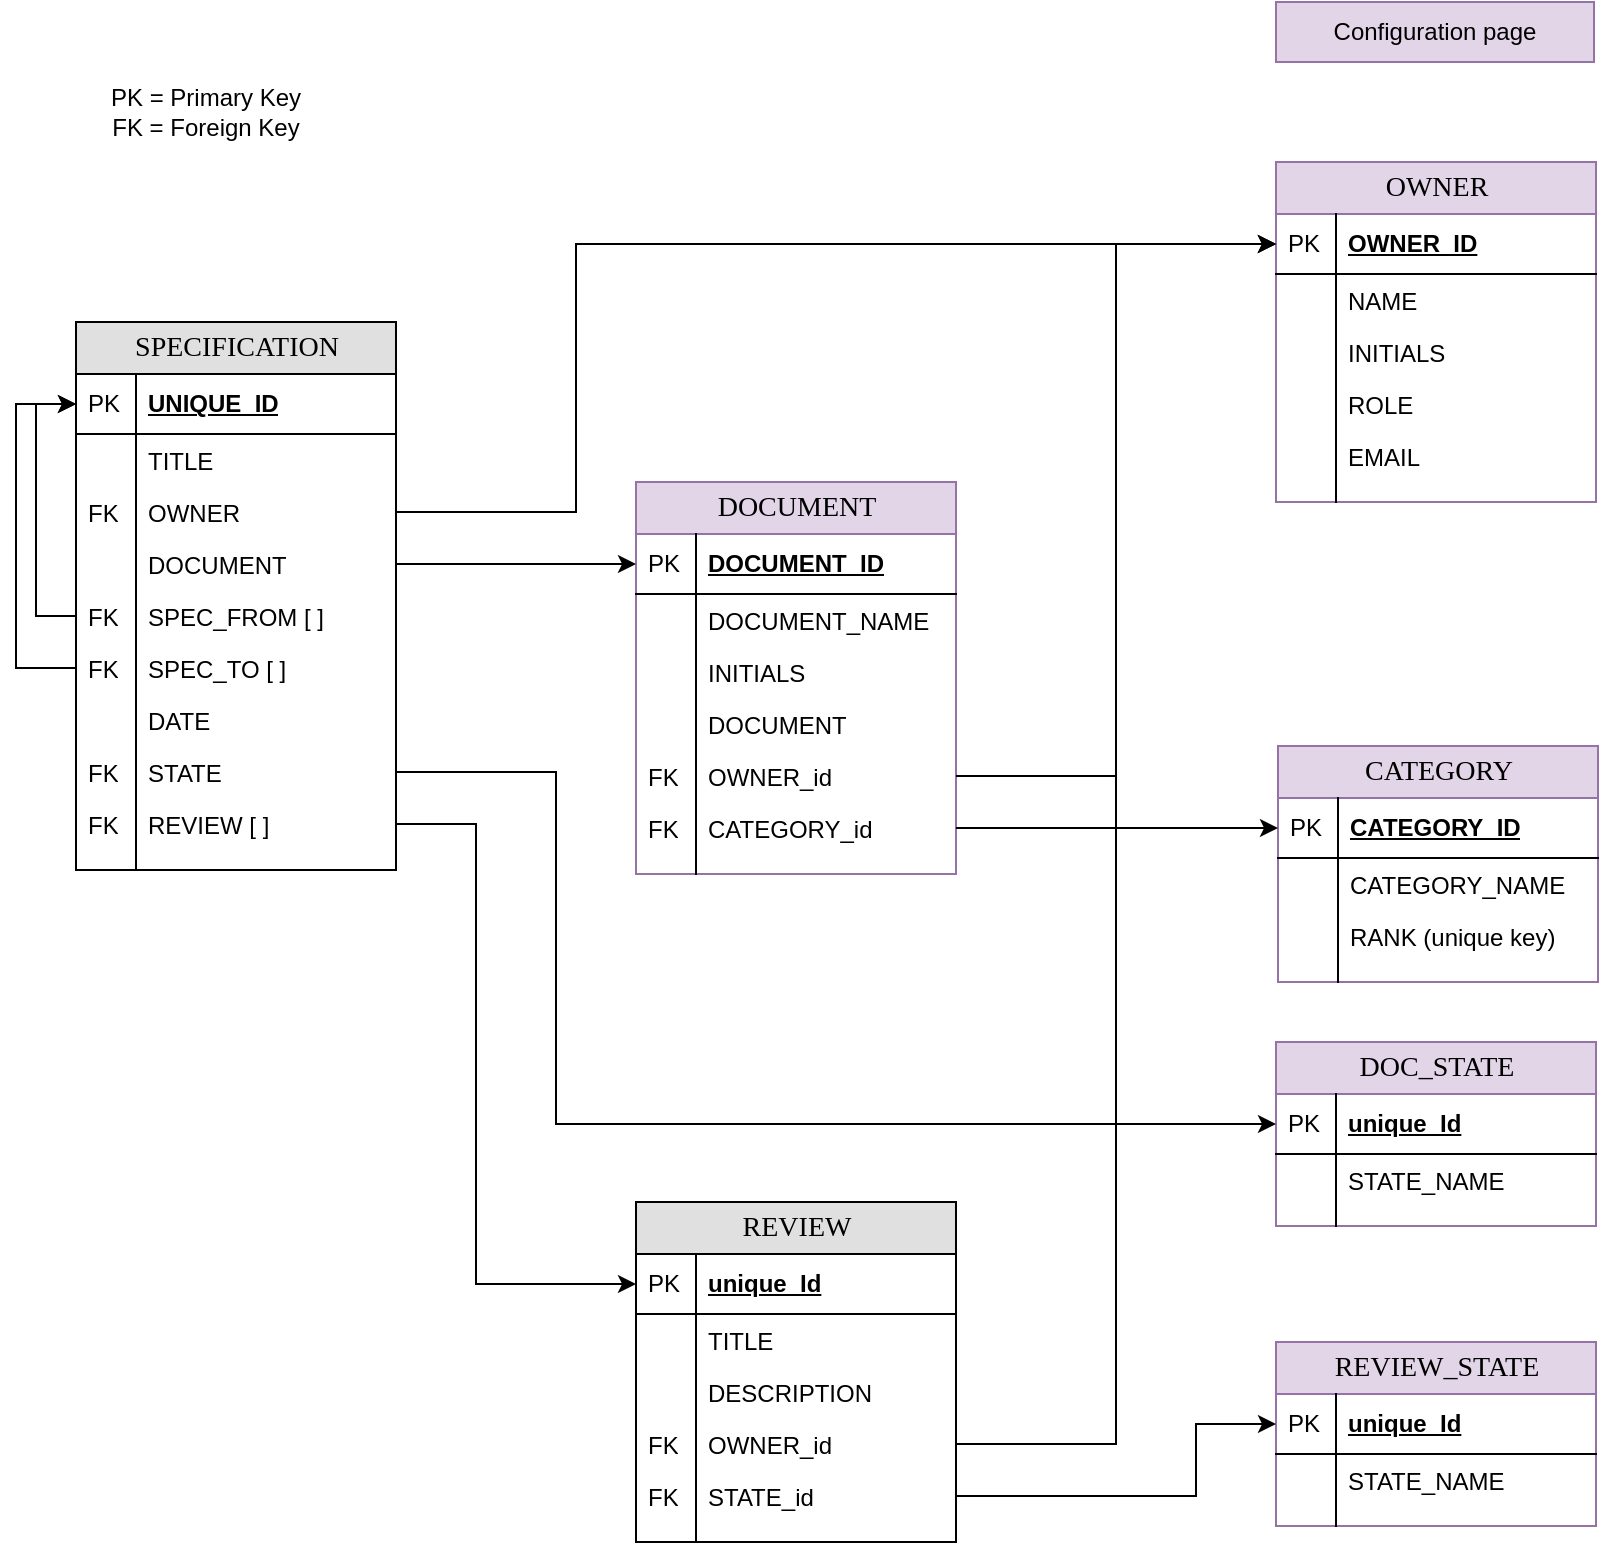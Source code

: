 <mxfile version="24.7.7">
  <diagram name="Page-1" id="e56a1550-8fbb-45ad-956c-1786394a9013">
    <mxGraphModel grid="1" page="1" gridSize="10" guides="1" tooltips="1" connect="1" arrows="1" fold="1" pageScale="1" pageWidth="1100" pageHeight="850" background="none" math="0" shadow="0">
      <root>
        <mxCell id="0" />
        <mxCell id="1" parent="0" />
        <mxCell id="2e49270ec7c68f3f-19" value="DOCUMENT" style="swimlane;html=1;fontStyle=0;childLayout=stackLayout;horizontal=1;startSize=26;fillColor=#e1d5e7;horizontalStack=0;resizeParent=1;resizeLast=0;collapsible=1;marginBottom=0;swimlaneFillColor=#ffffff;align=center;rounded=0;shadow=0;comic=0;labelBackgroundColor=none;strokeWidth=1;fontFamily=Verdana;fontSize=14;strokeColor=#9673a6;" vertex="1" parent="1">
          <mxGeometry x="520" y="320" width="160" height="196" as="geometry" />
        </mxCell>
        <mxCell id="2e49270ec7c68f3f-20" value="DOCUMENT_ID" style="shape=partialRectangle;top=0;left=0;right=0;bottom=1;html=1;align=left;verticalAlign=middle;fillColor=none;spacingLeft=34;spacingRight=4;whiteSpace=wrap;overflow=hidden;rotatable=0;points=[[0,0.5],[1,0.5]];portConstraint=eastwest;dropTarget=0;fontStyle=5;" vertex="1" parent="2e49270ec7c68f3f-19">
          <mxGeometry y="26" width="160" height="30" as="geometry" />
        </mxCell>
        <mxCell id="2e49270ec7c68f3f-21" value="PK" style="shape=partialRectangle;top=0;left=0;bottom=0;html=1;fillColor=none;align=left;verticalAlign=middle;spacingLeft=4;spacingRight=4;whiteSpace=wrap;overflow=hidden;rotatable=0;points=[];portConstraint=eastwest;part=1;" vertex="1" connectable="0" parent="2e49270ec7c68f3f-20">
          <mxGeometry width="30" height="30" as="geometry" />
        </mxCell>
        <mxCell id="2e49270ec7c68f3f-22" value="DOCUMENT_NAME" style="shape=partialRectangle;top=0;left=0;right=0;bottom=0;html=1;align=left;verticalAlign=top;fillColor=none;spacingLeft=34;spacingRight=4;whiteSpace=wrap;overflow=hidden;rotatable=0;points=[[0,0.5],[1,0.5]];portConstraint=eastwest;dropTarget=0;" vertex="1" parent="2e49270ec7c68f3f-19">
          <mxGeometry y="56" width="160" height="26" as="geometry" />
        </mxCell>
        <mxCell id="2e49270ec7c68f3f-23" value="" style="shape=partialRectangle;top=0;left=0;bottom=0;html=1;fillColor=none;align=left;verticalAlign=top;spacingLeft=4;spacingRight=4;whiteSpace=wrap;overflow=hidden;rotatable=0;points=[];portConstraint=eastwest;part=1;" vertex="1" connectable="0" parent="2e49270ec7c68f3f-22">
          <mxGeometry width="30" height="26" as="geometry" />
        </mxCell>
        <mxCell id="2e49270ec7c68f3f-24" value="INITIALS" style="shape=partialRectangle;top=0;left=0;right=0;bottom=0;html=1;align=left;verticalAlign=top;fillColor=none;spacingLeft=34;spacingRight=4;whiteSpace=wrap;overflow=hidden;rotatable=0;points=[[0,0.5],[1,0.5]];portConstraint=eastwest;dropTarget=0;" vertex="1" parent="2e49270ec7c68f3f-19">
          <mxGeometry y="82" width="160" height="26" as="geometry" />
        </mxCell>
        <mxCell id="2e49270ec7c68f3f-25" value="" style="shape=partialRectangle;top=0;left=0;bottom=0;html=1;fillColor=none;align=left;verticalAlign=top;spacingLeft=4;spacingRight=4;whiteSpace=wrap;overflow=hidden;rotatable=0;points=[];portConstraint=eastwest;part=1;" vertex="1" connectable="0" parent="2e49270ec7c68f3f-24">
          <mxGeometry width="30" height="26" as="geometry" />
        </mxCell>
        <mxCell id="x7YHfJv-E7ADyTsZiI1i-66" value="DOCUMENT" style="shape=partialRectangle;top=0;left=0;right=0;bottom=0;html=1;align=left;verticalAlign=top;fillColor=none;spacingLeft=34;spacingRight=4;whiteSpace=wrap;overflow=hidden;rotatable=0;points=[[0,0.5],[1,0.5]];portConstraint=eastwest;dropTarget=0;" vertex="1" parent="2e49270ec7c68f3f-19">
          <mxGeometry y="108" width="160" height="26" as="geometry" />
        </mxCell>
        <mxCell id="x7YHfJv-E7ADyTsZiI1i-67" value="" style="shape=partialRectangle;top=0;left=0;bottom=0;html=1;fillColor=none;align=left;verticalAlign=top;spacingLeft=4;spacingRight=4;whiteSpace=wrap;overflow=hidden;rotatable=0;points=[];portConstraint=eastwest;part=1;" connectable="0" vertex="1" parent="x7YHfJv-E7ADyTsZiI1i-66">
          <mxGeometry width="30" height="26" as="geometry" />
        </mxCell>
        <mxCell id="x7YHfJv-E7ADyTsZiI1i-61" value="OWNER_id" style="shape=partialRectangle;top=0;left=0;right=0;bottom=0;html=1;align=left;verticalAlign=top;fillColor=none;spacingLeft=34;spacingRight=4;whiteSpace=wrap;overflow=hidden;rotatable=0;points=[[0,0.5],[1,0.5]];portConstraint=eastwest;dropTarget=0;" vertex="1" parent="2e49270ec7c68f3f-19">
          <mxGeometry y="134" width="160" height="26" as="geometry" />
        </mxCell>
        <mxCell id="x7YHfJv-E7ADyTsZiI1i-62" value="FK" style="shape=partialRectangle;top=0;left=0;bottom=0;html=1;fillColor=none;align=left;verticalAlign=top;spacingLeft=4;spacingRight=4;whiteSpace=wrap;overflow=hidden;rotatable=0;points=[];portConstraint=eastwest;part=1;" connectable="0" vertex="1" parent="x7YHfJv-E7ADyTsZiI1i-61">
          <mxGeometry width="30" height="26" as="geometry" />
        </mxCell>
        <mxCell id="2e49270ec7c68f3f-26" value="CATEGORY_id" style="shape=partialRectangle;top=0;left=0;right=0;bottom=0;html=1;align=left;verticalAlign=top;fillColor=none;spacingLeft=34;spacingRight=4;whiteSpace=wrap;overflow=hidden;rotatable=0;points=[[0,0.5],[1,0.5]];portConstraint=eastwest;dropTarget=0;" vertex="1" parent="2e49270ec7c68f3f-19">
          <mxGeometry y="160" width="160" height="26" as="geometry" />
        </mxCell>
        <mxCell id="2e49270ec7c68f3f-27" value="FK" style="shape=partialRectangle;top=0;left=0;bottom=0;html=1;fillColor=none;align=left;verticalAlign=top;spacingLeft=4;spacingRight=4;whiteSpace=wrap;overflow=hidden;rotatable=0;points=[];portConstraint=eastwest;part=1;" vertex="1" connectable="0" parent="2e49270ec7c68f3f-26">
          <mxGeometry width="30" height="26" as="geometry" />
        </mxCell>
        <mxCell id="2e49270ec7c68f3f-28" value="" style="shape=partialRectangle;top=0;left=0;right=0;bottom=0;html=1;align=left;verticalAlign=top;fillColor=none;spacingLeft=34;spacingRight=4;whiteSpace=wrap;overflow=hidden;rotatable=0;points=[[0,0.5],[1,0.5]];portConstraint=eastwest;dropTarget=0;" vertex="1" parent="2e49270ec7c68f3f-19">
          <mxGeometry y="186" width="160" height="10" as="geometry" />
        </mxCell>
        <mxCell id="2e49270ec7c68f3f-29" value="" style="shape=partialRectangle;top=0;left=0;bottom=0;html=1;fillColor=none;align=left;verticalAlign=top;spacingLeft=4;spacingRight=4;whiteSpace=wrap;overflow=hidden;rotatable=0;points=[];portConstraint=eastwest;part=1;" vertex="1" connectable="0" parent="2e49270ec7c68f3f-28">
          <mxGeometry width="30" height="10" as="geometry" />
        </mxCell>
        <mxCell id="x7YHfJv-E7ADyTsZiI1i-12" value="DOC_STATE" style="swimlane;html=1;fontStyle=0;childLayout=stackLayout;horizontal=1;startSize=26;fillColor=#e1d5e7;horizontalStack=0;resizeParent=1;resizeLast=0;collapsible=1;marginBottom=0;swimlaneFillColor=#ffffff;align=center;rounded=0;shadow=0;comic=0;labelBackgroundColor=none;strokeWidth=1;fontFamily=Verdana;fontSize=14;strokeColor=#9673a6;" vertex="1" parent="1">
          <mxGeometry x="840" y="600" width="160" height="92" as="geometry" />
        </mxCell>
        <mxCell id="x7YHfJv-E7ADyTsZiI1i-13" value="unique_Id" style="shape=partialRectangle;top=0;left=0;right=0;bottom=1;html=1;align=left;verticalAlign=middle;fillColor=none;spacingLeft=34;spacingRight=4;whiteSpace=wrap;overflow=hidden;rotatable=0;points=[[0,0.5],[1,0.5]];portConstraint=eastwest;dropTarget=0;fontStyle=5;" vertex="1" parent="x7YHfJv-E7ADyTsZiI1i-12">
          <mxGeometry y="26" width="160" height="30" as="geometry" />
        </mxCell>
        <mxCell id="x7YHfJv-E7ADyTsZiI1i-14" value="PK" style="shape=partialRectangle;top=0;left=0;bottom=0;html=1;fillColor=none;align=left;verticalAlign=middle;spacingLeft=4;spacingRight=4;whiteSpace=wrap;overflow=hidden;rotatable=0;points=[];portConstraint=eastwest;part=1;" connectable="0" vertex="1" parent="x7YHfJv-E7ADyTsZiI1i-13">
          <mxGeometry width="30" height="30" as="geometry" />
        </mxCell>
        <mxCell id="x7YHfJv-E7ADyTsZiI1i-15" value="STATE_NAME" style="shape=partialRectangle;top=0;left=0;right=0;bottom=0;html=1;align=left;verticalAlign=top;fillColor=none;spacingLeft=34;spacingRight=4;whiteSpace=wrap;overflow=hidden;rotatable=0;points=[[0,0.5],[1,0.5]];portConstraint=eastwest;dropTarget=0;" vertex="1" parent="x7YHfJv-E7ADyTsZiI1i-12">
          <mxGeometry y="56" width="160" height="26" as="geometry" />
        </mxCell>
        <mxCell id="x7YHfJv-E7ADyTsZiI1i-16" value="" style="shape=partialRectangle;top=0;left=0;bottom=0;html=1;fillColor=none;align=left;verticalAlign=top;spacingLeft=4;spacingRight=4;whiteSpace=wrap;overflow=hidden;rotatable=0;points=[];portConstraint=eastwest;part=1;" connectable="0" vertex="1" parent="x7YHfJv-E7ADyTsZiI1i-15">
          <mxGeometry width="30" height="26" as="geometry" />
        </mxCell>
        <mxCell id="x7YHfJv-E7ADyTsZiI1i-21" value="" style="shape=partialRectangle;top=0;left=0;right=0;bottom=0;html=1;align=left;verticalAlign=top;fillColor=none;spacingLeft=34;spacingRight=4;whiteSpace=wrap;overflow=hidden;rotatable=0;points=[[0,0.5],[1,0.5]];portConstraint=eastwest;dropTarget=0;" vertex="1" parent="x7YHfJv-E7ADyTsZiI1i-12">
          <mxGeometry y="82" width="160" height="10" as="geometry" />
        </mxCell>
        <mxCell id="x7YHfJv-E7ADyTsZiI1i-22" value="" style="shape=partialRectangle;top=0;left=0;bottom=0;html=1;fillColor=none;align=left;verticalAlign=top;spacingLeft=4;spacingRight=4;whiteSpace=wrap;overflow=hidden;rotatable=0;points=[];portConstraint=eastwest;part=1;" connectable="0" vertex="1" parent="x7YHfJv-E7ADyTsZiI1i-21">
          <mxGeometry width="30" height="10" as="geometry" />
        </mxCell>
        <mxCell id="x7YHfJv-E7ADyTsZiI1i-23" value="" style="edgeStyle=orthogonalEdgeStyle;rounded=0;orthogonalLoop=1;jettySize=auto;html=1;entryX=0;entryY=0.5;entryDx=0;entryDy=0;exitX=1;exitY=0.5;exitDx=0;exitDy=0;" edge="1" parent="1" source="x7YHfJv-E7ADyTsZiI1i-92" target="x7YHfJv-E7ADyTsZiI1i-13">
          <mxGeometry relative="1" as="geometry">
            <mxPoint x="430" y="475" as="sourcePoint" />
            <Array as="points">
              <mxPoint x="480" y="465" />
              <mxPoint x="480" y="641" />
            </Array>
          </mxGeometry>
        </mxCell>
        <mxCell id="x7YHfJv-E7ADyTsZiI1i-28" value="PK = Primary Key&lt;div&gt;FK = Foreign Key&lt;/div&gt;" style="text;strokeColor=none;align=center;fillColor=none;html=1;verticalAlign=middle;whiteSpace=wrap;rounded=0;" vertex="1" parent="1">
          <mxGeometry x="240" y="120" width="130" height="30" as="geometry" />
        </mxCell>
        <mxCell id="x7YHfJv-E7ADyTsZiI1i-36" value="" style="edgeStyle=orthogonalEdgeStyle;rounded=0;orthogonalLoop=1;jettySize=auto;html=1;entryX=0;entryY=0.5;entryDx=0;entryDy=0;exitX=1;exitY=0.5;exitDx=0;exitDy=0;" edge="1" parent="1" source="x7YHfJv-E7ADyTsZiI1i-84" target="2e49270ec7c68f3f-20">
          <mxGeometry relative="1" as="geometry">
            <mxPoint x="430" y="371" as="sourcePoint" />
          </mxGeometry>
        </mxCell>
        <mxCell id="x7YHfJv-E7ADyTsZiI1i-37" value="OWNER" style="swimlane;html=1;fontStyle=0;childLayout=stackLayout;horizontal=1;startSize=26;fillColor=#e1d5e7;horizontalStack=0;resizeParent=1;resizeLast=0;collapsible=1;marginBottom=0;swimlaneFillColor=#ffffff;align=center;rounded=0;shadow=0;comic=0;labelBackgroundColor=none;strokeWidth=1;fontFamily=Verdana;fontSize=14;strokeColor=#9673a6;" vertex="1" parent="1">
          <mxGeometry x="840" y="160" width="160" height="170" as="geometry" />
        </mxCell>
        <mxCell id="x7YHfJv-E7ADyTsZiI1i-38" value="OWNER_ID" style="shape=partialRectangle;top=0;left=0;right=0;bottom=1;html=1;align=left;verticalAlign=middle;fillColor=none;spacingLeft=34;spacingRight=4;whiteSpace=wrap;overflow=hidden;rotatable=0;points=[[0,0.5],[1,0.5]];portConstraint=eastwest;dropTarget=0;fontStyle=5;" vertex="1" parent="x7YHfJv-E7ADyTsZiI1i-37">
          <mxGeometry y="26" width="160" height="30" as="geometry" />
        </mxCell>
        <mxCell id="x7YHfJv-E7ADyTsZiI1i-39" value="PK" style="shape=partialRectangle;top=0;left=0;bottom=0;html=1;fillColor=none;align=left;verticalAlign=middle;spacingLeft=4;spacingRight=4;whiteSpace=wrap;overflow=hidden;rotatable=0;points=[];portConstraint=eastwest;part=1;" connectable="0" vertex="1" parent="x7YHfJv-E7ADyTsZiI1i-38">
          <mxGeometry width="30" height="30" as="geometry" />
        </mxCell>
        <mxCell id="x7YHfJv-E7ADyTsZiI1i-40" value="NAME" style="shape=partialRectangle;top=0;left=0;right=0;bottom=0;html=1;align=left;verticalAlign=top;fillColor=none;spacingLeft=34;spacingRight=4;whiteSpace=wrap;overflow=hidden;rotatable=0;points=[[0,0.5],[1,0.5]];portConstraint=eastwest;dropTarget=0;" vertex="1" parent="x7YHfJv-E7ADyTsZiI1i-37">
          <mxGeometry y="56" width="160" height="26" as="geometry" />
        </mxCell>
        <mxCell id="x7YHfJv-E7ADyTsZiI1i-41" value="" style="shape=partialRectangle;top=0;left=0;bottom=0;html=1;fillColor=none;align=left;verticalAlign=top;spacingLeft=4;spacingRight=4;whiteSpace=wrap;overflow=hidden;rotatable=0;points=[];portConstraint=eastwest;part=1;" connectable="0" vertex="1" parent="x7YHfJv-E7ADyTsZiI1i-40">
          <mxGeometry width="30" height="26" as="geometry" />
        </mxCell>
        <mxCell id="x7YHfJv-E7ADyTsZiI1i-42" value="INITIALS" style="shape=partialRectangle;top=0;left=0;right=0;bottom=0;html=1;align=left;verticalAlign=top;fillColor=none;spacingLeft=34;spacingRight=4;whiteSpace=wrap;overflow=hidden;rotatable=0;points=[[0,0.5],[1,0.5]];portConstraint=eastwest;dropTarget=0;" vertex="1" parent="x7YHfJv-E7ADyTsZiI1i-37">
          <mxGeometry y="82" width="160" height="26" as="geometry" />
        </mxCell>
        <mxCell id="x7YHfJv-E7ADyTsZiI1i-43" value="" style="shape=partialRectangle;top=0;left=0;bottom=0;html=1;fillColor=none;align=left;verticalAlign=top;spacingLeft=4;spacingRight=4;whiteSpace=wrap;overflow=hidden;rotatable=0;points=[];portConstraint=eastwest;part=1;" connectable="0" vertex="1" parent="x7YHfJv-E7ADyTsZiI1i-42">
          <mxGeometry width="30" height="26" as="geometry" />
        </mxCell>
        <mxCell id="x7YHfJv-E7ADyTsZiI1i-44" value="ROLE" style="shape=partialRectangle;top=0;left=0;right=0;bottom=0;html=1;align=left;verticalAlign=top;fillColor=none;spacingLeft=34;spacingRight=4;whiteSpace=wrap;overflow=hidden;rotatable=0;points=[[0,0.5],[1,0.5]];portConstraint=eastwest;dropTarget=0;" vertex="1" parent="x7YHfJv-E7ADyTsZiI1i-37">
          <mxGeometry y="108" width="160" height="26" as="geometry" />
        </mxCell>
        <mxCell id="x7YHfJv-E7ADyTsZiI1i-45" value="" style="shape=partialRectangle;top=0;left=0;bottom=0;html=1;fillColor=none;align=left;verticalAlign=top;spacingLeft=4;spacingRight=4;whiteSpace=wrap;overflow=hidden;rotatable=0;points=[];portConstraint=eastwest;part=1;" connectable="0" vertex="1" parent="x7YHfJv-E7ADyTsZiI1i-44">
          <mxGeometry width="30" height="26" as="geometry" />
        </mxCell>
        <mxCell id="x7YHfJv-E7ADyTsZiI1i-123" value="EMAIL" style="shape=partialRectangle;top=0;left=0;right=0;bottom=0;html=1;align=left;verticalAlign=top;fillColor=none;spacingLeft=34;spacingRight=4;whiteSpace=wrap;overflow=hidden;rotatable=0;points=[[0,0.5],[1,0.5]];portConstraint=eastwest;dropTarget=0;" vertex="1" parent="x7YHfJv-E7ADyTsZiI1i-37">
          <mxGeometry y="134" width="160" height="26" as="geometry" />
        </mxCell>
        <mxCell id="x7YHfJv-E7ADyTsZiI1i-124" value="" style="shape=partialRectangle;top=0;left=0;bottom=0;html=1;fillColor=none;align=left;verticalAlign=top;spacingLeft=4;spacingRight=4;whiteSpace=wrap;overflow=hidden;rotatable=0;points=[];portConstraint=eastwest;part=1;" connectable="0" vertex="1" parent="x7YHfJv-E7ADyTsZiI1i-123">
          <mxGeometry width="30" height="26" as="geometry" />
        </mxCell>
        <mxCell id="x7YHfJv-E7ADyTsZiI1i-46" value="" style="shape=partialRectangle;top=0;left=0;right=0;bottom=0;html=1;align=left;verticalAlign=top;fillColor=none;spacingLeft=34;spacingRight=4;whiteSpace=wrap;overflow=hidden;rotatable=0;points=[[0,0.5],[1,0.5]];portConstraint=eastwest;dropTarget=0;" vertex="1" parent="x7YHfJv-E7ADyTsZiI1i-37">
          <mxGeometry y="160" width="160" height="10" as="geometry" />
        </mxCell>
        <mxCell id="x7YHfJv-E7ADyTsZiI1i-47" value="" style="shape=partialRectangle;top=0;left=0;bottom=0;html=1;fillColor=none;align=left;verticalAlign=top;spacingLeft=4;spacingRight=4;whiteSpace=wrap;overflow=hidden;rotatable=0;points=[];portConstraint=eastwest;part=1;" connectable="0" vertex="1" parent="x7YHfJv-E7ADyTsZiI1i-46">
          <mxGeometry width="30" height="10" as="geometry" />
        </mxCell>
        <mxCell id="x7YHfJv-E7ADyTsZiI1i-48" value="" style="edgeStyle=orthogonalEdgeStyle;rounded=0;orthogonalLoop=1;jettySize=auto;html=1;entryX=0;entryY=0.5;entryDx=0;entryDy=0;exitX=1;exitY=0.5;exitDx=0;exitDy=0;" edge="1" parent="1" source="x7YHfJv-E7ADyTsZiI1i-82" target="x7YHfJv-E7ADyTsZiI1i-38">
          <mxGeometry relative="1" as="geometry">
            <mxPoint x="430" y="345" as="sourcePoint" />
            <Array as="points">
              <mxPoint x="490" y="335" />
              <mxPoint x="490" y="201" />
            </Array>
          </mxGeometry>
        </mxCell>
        <mxCell id="x7YHfJv-E7ADyTsZiI1i-49" value="CATEGORY" style="swimlane;html=1;fontStyle=0;childLayout=stackLayout;horizontal=1;startSize=26;fillColor=#e1d5e7;horizontalStack=0;resizeParent=1;resizeLast=0;collapsible=1;marginBottom=0;swimlaneFillColor=#ffffff;align=center;rounded=0;shadow=0;comic=0;labelBackgroundColor=none;strokeWidth=1;fontFamily=Verdana;fontSize=14;strokeColor=#9673a6;" vertex="1" parent="1">
          <mxGeometry x="841" y="452" width="160" height="118" as="geometry" />
        </mxCell>
        <mxCell id="x7YHfJv-E7ADyTsZiI1i-50" value="&lt;div style=&quot;text-align: center;&quot;&gt;&lt;span style=&quot;background-color: initial;&quot;&gt;CATEGORY_ID&lt;/span&gt;&lt;/div&gt;" style="shape=partialRectangle;top=0;left=0;right=0;bottom=1;html=1;align=left;verticalAlign=middle;fillColor=none;spacingLeft=34;spacingRight=4;whiteSpace=wrap;overflow=hidden;rotatable=0;points=[[0,0.5],[1,0.5]];portConstraint=eastwest;dropTarget=0;fontStyle=5;" vertex="1" parent="x7YHfJv-E7ADyTsZiI1i-49">
          <mxGeometry y="26" width="160" height="30" as="geometry" />
        </mxCell>
        <mxCell id="x7YHfJv-E7ADyTsZiI1i-51" value="PK" style="shape=partialRectangle;top=0;left=0;bottom=0;html=1;fillColor=none;align=left;verticalAlign=middle;spacingLeft=4;spacingRight=4;whiteSpace=wrap;overflow=hidden;rotatable=0;points=[];portConstraint=eastwest;part=1;" connectable="0" vertex="1" parent="x7YHfJv-E7ADyTsZiI1i-50">
          <mxGeometry width="30" height="30" as="geometry" />
        </mxCell>
        <mxCell id="x7YHfJv-E7ADyTsZiI1i-52" value="CATEGORY_NAME" style="shape=partialRectangle;top=0;left=0;right=0;bottom=0;html=1;align=left;verticalAlign=top;fillColor=none;spacingLeft=34;spacingRight=4;whiteSpace=wrap;overflow=hidden;rotatable=0;points=[[0,0.5],[1,0.5]];portConstraint=eastwest;dropTarget=0;" vertex="1" parent="x7YHfJv-E7ADyTsZiI1i-49">
          <mxGeometry y="56" width="160" height="26" as="geometry" />
        </mxCell>
        <mxCell id="x7YHfJv-E7ADyTsZiI1i-53" value="" style="shape=partialRectangle;top=0;left=0;bottom=0;html=1;fillColor=none;align=left;verticalAlign=top;spacingLeft=4;spacingRight=4;whiteSpace=wrap;overflow=hidden;rotatable=0;points=[];portConstraint=eastwest;part=1;" connectable="0" vertex="1" parent="x7YHfJv-E7ADyTsZiI1i-52">
          <mxGeometry width="30" height="26" as="geometry" />
        </mxCell>
        <mxCell id="x7YHfJv-E7ADyTsZiI1i-54" value="RANK (unique key)" style="shape=partialRectangle;top=0;left=0;right=0;bottom=0;html=1;align=left;verticalAlign=top;fillColor=none;spacingLeft=34;spacingRight=4;whiteSpace=wrap;overflow=hidden;rotatable=0;points=[[0,0.5],[1,0.5]];portConstraint=eastwest;dropTarget=0;" vertex="1" parent="x7YHfJv-E7ADyTsZiI1i-49">
          <mxGeometry y="82" width="160" height="26" as="geometry" />
        </mxCell>
        <mxCell id="x7YHfJv-E7ADyTsZiI1i-55" value="" style="shape=partialRectangle;top=0;left=0;bottom=0;html=1;fillColor=none;align=left;verticalAlign=top;spacingLeft=4;spacingRight=4;whiteSpace=wrap;overflow=hidden;rotatable=0;points=[];portConstraint=eastwest;part=1;" connectable="0" vertex="1" parent="x7YHfJv-E7ADyTsZiI1i-54">
          <mxGeometry width="30" height="26" as="geometry" />
        </mxCell>
        <mxCell id="x7YHfJv-E7ADyTsZiI1i-58" value="" style="shape=partialRectangle;top=0;left=0;right=0;bottom=0;html=1;align=left;verticalAlign=top;fillColor=none;spacingLeft=34;spacingRight=4;whiteSpace=wrap;overflow=hidden;rotatable=0;points=[[0,0.5],[1,0.5]];portConstraint=eastwest;dropTarget=0;" vertex="1" parent="x7YHfJv-E7ADyTsZiI1i-49">
          <mxGeometry y="108" width="160" height="10" as="geometry" />
        </mxCell>
        <mxCell id="x7YHfJv-E7ADyTsZiI1i-59" value="" style="shape=partialRectangle;top=0;left=0;bottom=0;html=1;fillColor=none;align=left;verticalAlign=top;spacingLeft=4;spacingRight=4;whiteSpace=wrap;overflow=hidden;rotatable=0;points=[];portConstraint=eastwest;part=1;" connectable="0" vertex="1" parent="x7YHfJv-E7ADyTsZiI1i-58">
          <mxGeometry width="30" height="10" as="geometry" />
        </mxCell>
        <mxCell id="x7YHfJv-E7ADyTsZiI1i-65" style="edgeStyle=orthogonalEdgeStyle;rounded=0;orthogonalLoop=1;jettySize=auto;html=1;exitX=1;exitY=0.5;exitDx=0;exitDy=0;entryX=0;entryY=0.5;entryDx=0;entryDy=0;" edge="1" parent="1" source="x7YHfJv-E7ADyTsZiI1i-61" target="x7YHfJv-E7ADyTsZiI1i-38">
          <mxGeometry relative="1" as="geometry" />
        </mxCell>
        <mxCell id="x7YHfJv-E7ADyTsZiI1i-70" style="edgeStyle=orthogonalEdgeStyle;rounded=0;orthogonalLoop=1;jettySize=auto;html=1;exitX=1;exitY=0.5;exitDx=0;exitDy=0;entryX=0;entryY=0.5;entryDx=0;entryDy=0;" edge="1" parent="1" source="2e49270ec7c68f3f-26" target="x7YHfJv-E7ADyTsZiI1i-50">
          <mxGeometry relative="1" as="geometry" />
        </mxCell>
        <mxCell id="x7YHfJv-E7ADyTsZiI1i-75" value="SPECIFICATION" style="swimlane;html=1;fontStyle=0;childLayout=stackLayout;horizontal=1;startSize=26;fillColor=#e0e0e0;horizontalStack=0;resizeParent=1;resizeLast=0;collapsible=1;marginBottom=0;swimlaneFillColor=#ffffff;align=center;rounded=0;shadow=0;comic=0;labelBackgroundColor=none;strokeWidth=1;fontFamily=Verdana;fontSize=14" vertex="1" parent="1">
          <mxGeometry x="240" y="240" width="160" height="274" as="geometry" />
        </mxCell>
        <mxCell id="x7YHfJv-E7ADyTsZiI1i-76" value="UNIQUE_ID" style="shape=partialRectangle;top=0;left=0;right=0;bottom=1;html=1;align=left;verticalAlign=middle;fillColor=none;spacingLeft=34;spacingRight=4;whiteSpace=wrap;overflow=hidden;rotatable=0;points=[[0,0.5],[1,0.5]];portConstraint=eastwest;dropTarget=0;fontStyle=5;" vertex="1" parent="x7YHfJv-E7ADyTsZiI1i-75">
          <mxGeometry y="26" width="160" height="30" as="geometry" />
        </mxCell>
        <mxCell id="x7YHfJv-E7ADyTsZiI1i-77" value="PK" style="shape=partialRectangle;top=0;left=0;bottom=0;html=1;fillColor=none;align=left;verticalAlign=middle;spacingLeft=4;spacingRight=4;whiteSpace=wrap;overflow=hidden;rotatable=0;points=[];portConstraint=eastwest;part=1;" connectable="0" vertex="1" parent="x7YHfJv-E7ADyTsZiI1i-76">
          <mxGeometry width="30" height="30" as="geometry" />
        </mxCell>
        <mxCell id="x7YHfJv-E7ADyTsZiI1i-78" value="TITLE" style="shape=partialRectangle;top=0;left=0;right=0;bottom=0;html=1;align=left;verticalAlign=top;fillColor=none;spacingLeft=34;spacingRight=4;whiteSpace=wrap;overflow=hidden;rotatable=0;points=[[0,0.5],[1,0.5]];portConstraint=eastwest;dropTarget=0;" vertex="1" parent="x7YHfJv-E7ADyTsZiI1i-75">
          <mxGeometry y="56" width="160" height="26" as="geometry" />
        </mxCell>
        <mxCell id="x7YHfJv-E7ADyTsZiI1i-79" value="" style="shape=partialRectangle;top=0;left=0;bottom=0;html=1;fillColor=none;align=left;verticalAlign=top;spacingLeft=4;spacingRight=4;whiteSpace=wrap;overflow=hidden;rotatable=0;points=[];portConstraint=eastwest;part=1;" connectable="0" vertex="1" parent="x7YHfJv-E7ADyTsZiI1i-78">
          <mxGeometry width="30" height="26" as="geometry" />
        </mxCell>
        <mxCell id="x7YHfJv-E7ADyTsZiI1i-82" value="OWNER&amp;nbsp;" style="shape=partialRectangle;top=0;left=0;right=0;bottom=0;html=1;align=left;verticalAlign=top;fillColor=none;spacingLeft=34;spacingRight=4;whiteSpace=wrap;overflow=hidden;rotatable=0;points=[[0,0.5],[1,0.5]];portConstraint=eastwest;dropTarget=0;" vertex="1" parent="x7YHfJv-E7ADyTsZiI1i-75">
          <mxGeometry y="82" width="160" height="26" as="geometry" />
        </mxCell>
        <mxCell id="x7YHfJv-E7ADyTsZiI1i-83" value="FK" style="shape=partialRectangle;top=0;left=0;bottom=0;html=1;fillColor=none;align=left;verticalAlign=top;spacingLeft=4;spacingRight=4;whiteSpace=wrap;overflow=hidden;rotatable=0;points=[];portConstraint=eastwest;part=1;" connectable="0" vertex="1" parent="x7YHfJv-E7ADyTsZiI1i-82">
          <mxGeometry width="30" height="26" as="geometry" />
        </mxCell>
        <mxCell id="x7YHfJv-E7ADyTsZiI1i-84" value="DOCUMENT" style="shape=partialRectangle;top=0;left=0;right=0;bottom=0;html=1;align=left;verticalAlign=top;fillColor=none;spacingLeft=34;spacingRight=4;whiteSpace=wrap;overflow=hidden;rotatable=0;points=[[0,0.5],[1,0.5]];portConstraint=eastwest;dropTarget=0;" vertex="1" parent="x7YHfJv-E7ADyTsZiI1i-75">
          <mxGeometry y="108" width="160" height="26" as="geometry" />
        </mxCell>
        <mxCell id="x7YHfJv-E7ADyTsZiI1i-85" value="" style="shape=partialRectangle;top=0;left=0;bottom=0;html=1;fillColor=none;align=left;verticalAlign=top;spacingLeft=4;spacingRight=4;whiteSpace=wrap;overflow=hidden;rotatable=0;points=[];portConstraint=eastwest;part=1;" connectable="0" vertex="1" parent="x7YHfJv-E7ADyTsZiI1i-84">
          <mxGeometry width="30" height="26" as="geometry" />
        </mxCell>
        <mxCell id="x7YHfJv-E7ADyTsZiI1i-96" style="edgeStyle=orthogonalEdgeStyle;rounded=0;orthogonalLoop=1;jettySize=auto;html=1;exitX=0;exitY=0.5;exitDx=0;exitDy=0;entryX=0;entryY=0.5;entryDx=0;entryDy=0;" edge="1" parent="x7YHfJv-E7ADyTsZiI1i-75" source="x7YHfJv-E7ADyTsZiI1i-86" target="x7YHfJv-E7ADyTsZiI1i-76">
          <mxGeometry relative="1" as="geometry" />
        </mxCell>
        <mxCell id="x7YHfJv-E7ADyTsZiI1i-86" value="SPEC_FROM [ ]" style="shape=partialRectangle;top=0;left=0;right=0;bottom=0;html=1;align=left;verticalAlign=top;fillColor=none;spacingLeft=34;spacingRight=4;whiteSpace=wrap;overflow=hidden;rotatable=0;points=[[0,0.5],[1,0.5]];portConstraint=eastwest;dropTarget=0;" vertex="1" parent="x7YHfJv-E7ADyTsZiI1i-75">
          <mxGeometry y="134" width="160" height="26" as="geometry" />
        </mxCell>
        <mxCell id="x7YHfJv-E7ADyTsZiI1i-87" value="FK" style="shape=partialRectangle;top=0;left=0;bottom=0;html=1;fillColor=none;align=left;verticalAlign=top;spacingLeft=4;spacingRight=4;whiteSpace=wrap;overflow=hidden;rotatable=0;points=[];portConstraint=eastwest;part=1;" connectable="0" vertex="1" parent="x7YHfJv-E7ADyTsZiI1i-86">
          <mxGeometry width="30" height="26" as="geometry" />
        </mxCell>
        <mxCell id="x7YHfJv-E7ADyTsZiI1i-98" style="edgeStyle=orthogonalEdgeStyle;rounded=0;orthogonalLoop=1;jettySize=auto;html=1;exitX=0;exitY=0.5;exitDx=0;exitDy=0;entryX=0;entryY=0.5;entryDx=0;entryDy=0;" edge="1" parent="x7YHfJv-E7ADyTsZiI1i-75" source="x7YHfJv-E7ADyTsZiI1i-88" target="x7YHfJv-E7ADyTsZiI1i-76">
          <mxGeometry relative="1" as="geometry">
            <Array as="points">
              <mxPoint x="-30" y="173" />
              <mxPoint x="-30" y="41" />
            </Array>
          </mxGeometry>
        </mxCell>
        <mxCell id="x7YHfJv-E7ADyTsZiI1i-88" value="SPEC_TO [ ]&amp;nbsp;" style="shape=partialRectangle;top=0;left=0;right=0;bottom=0;html=1;align=left;verticalAlign=top;fillColor=none;spacingLeft=34;spacingRight=4;whiteSpace=wrap;overflow=hidden;rotatable=0;points=[[0,0.5],[1,0.5]];portConstraint=eastwest;dropTarget=0;" vertex="1" parent="x7YHfJv-E7ADyTsZiI1i-75">
          <mxGeometry y="160" width="160" height="26" as="geometry" />
        </mxCell>
        <mxCell id="x7YHfJv-E7ADyTsZiI1i-89" value="FK" style="shape=partialRectangle;top=0;left=0;bottom=0;html=1;fillColor=none;align=left;verticalAlign=top;spacingLeft=4;spacingRight=4;whiteSpace=wrap;overflow=hidden;rotatable=0;points=[];portConstraint=eastwest;part=1;" connectable="0" vertex="1" parent="x7YHfJv-E7ADyTsZiI1i-88">
          <mxGeometry width="30" height="26" as="geometry" />
        </mxCell>
        <mxCell id="x7YHfJv-E7ADyTsZiI1i-90" value="DATE" style="shape=partialRectangle;top=0;left=0;right=0;bottom=0;html=1;align=left;verticalAlign=top;fillColor=none;spacingLeft=34;spacingRight=4;whiteSpace=wrap;overflow=hidden;rotatable=0;points=[[0,0.5],[1,0.5]];portConstraint=eastwest;dropTarget=0;" vertex="1" parent="x7YHfJv-E7ADyTsZiI1i-75">
          <mxGeometry y="186" width="160" height="26" as="geometry" />
        </mxCell>
        <mxCell id="x7YHfJv-E7ADyTsZiI1i-91" value="" style="shape=partialRectangle;top=0;left=0;bottom=0;html=1;fillColor=none;align=left;verticalAlign=top;spacingLeft=4;spacingRight=4;whiteSpace=wrap;overflow=hidden;rotatable=0;points=[];portConstraint=eastwest;part=1;" connectable="0" vertex="1" parent="x7YHfJv-E7ADyTsZiI1i-90">
          <mxGeometry width="30" height="26" as="geometry" />
        </mxCell>
        <mxCell id="x7YHfJv-E7ADyTsZiI1i-92" value="STATE" style="shape=partialRectangle;top=0;left=0;right=0;bottom=0;html=1;align=left;verticalAlign=top;fillColor=none;spacingLeft=34;spacingRight=4;whiteSpace=wrap;overflow=hidden;rotatable=0;points=[[0,0.5],[1,0.5]];portConstraint=eastwest;dropTarget=0;" vertex="1" parent="x7YHfJv-E7ADyTsZiI1i-75">
          <mxGeometry y="212" width="160" height="26" as="geometry" />
        </mxCell>
        <mxCell id="x7YHfJv-E7ADyTsZiI1i-93" value="FK" style="shape=partialRectangle;top=0;left=0;bottom=0;html=1;fillColor=none;align=left;verticalAlign=top;spacingLeft=4;spacingRight=4;whiteSpace=wrap;overflow=hidden;rotatable=0;points=[];portConstraint=eastwest;part=1;" connectable="0" vertex="1" parent="x7YHfJv-E7ADyTsZiI1i-92">
          <mxGeometry width="30" height="26" as="geometry" />
        </mxCell>
        <mxCell id="x7YHfJv-E7ADyTsZiI1i-94" value="REVIEW [ ]" style="shape=partialRectangle;top=0;left=0;right=0;bottom=0;html=1;align=left;verticalAlign=top;fillColor=none;spacingLeft=34;spacingRight=4;whiteSpace=wrap;overflow=hidden;rotatable=0;points=[[0,0.5],[1,0.5]];portConstraint=eastwest;dropTarget=0;" vertex="1" parent="x7YHfJv-E7ADyTsZiI1i-75">
          <mxGeometry y="238" width="160" height="26" as="geometry" />
        </mxCell>
        <mxCell id="x7YHfJv-E7ADyTsZiI1i-95" value="FK" style="shape=partialRectangle;top=0;left=0;bottom=0;html=1;fillColor=none;align=left;verticalAlign=top;spacingLeft=4;spacingRight=4;whiteSpace=wrap;overflow=hidden;rotatable=0;points=[];portConstraint=eastwest;part=1;" connectable="0" vertex="1" parent="x7YHfJv-E7ADyTsZiI1i-94">
          <mxGeometry width="30" height="26" as="geometry" />
        </mxCell>
        <mxCell id="x7YHfJv-E7ADyTsZiI1i-80" value="" style="shape=partialRectangle;top=0;left=0;right=0;bottom=0;html=1;align=left;verticalAlign=top;fillColor=none;spacingLeft=34;spacingRight=4;whiteSpace=wrap;overflow=hidden;rotatable=0;points=[[0,0.5],[1,0.5]];portConstraint=eastwest;dropTarget=0;" vertex="1" parent="x7YHfJv-E7ADyTsZiI1i-75">
          <mxGeometry y="264" width="160" height="10" as="geometry" />
        </mxCell>
        <mxCell id="x7YHfJv-E7ADyTsZiI1i-81" value="" style="shape=partialRectangle;top=0;left=0;bottom=0;html=1;fillColor=none;align=left;verticalAlign=top;spacingLeft=4;spacingRight=4;whiteSpace=wrap;overflow=hidden;rotatable=0;points=[];portConstraint=eastwest;part=1;" connectable="0" vertex="1" parent="x7YHfJv-E7ADyTsZiI1i-80">
          <mxGeometry width="30" height="10" as="geometry" />
        </mxCell>
        <mxCell id="x7YHfJv-E7ADyTsZiI1i-99" value="REVIEW" style="swimlane;html=1;fontStyle=0;childLayout=stackLayout;horizontal=1;startSize=26;fillColor=#e0e0e0;horizontalStack=0;resizeParent=1;resizeLast=0;collapsible=1;marginBottom=0;swimlaneFillColor=#ffffff;align=center;rounded=0;shadow=0;comic=0;labelBackgroundColor=none;strokeWidth=1;fontFamily=Verdana;fontSize=14" vertex="1" parent="1">
          <mxGeometry x="520" y="680" width="160" height="170" as="geometry" />
        </mxCell>
        <mxCell id="x7YHfJv-E7ADyTsZiI1i-100" value="unique_Id" style="shape=partialRectangle;top=0;left=0;right=0;bottom=1;html=1;align=left;verticalAlign=middle;fillColor=none;spacingLeft=34;spacingRight=4;whiteSpace=wrap;overflow=hidden;rotatable=0;points=[[0,0.5],[1,0.5]];portConstraint=eastwest;dropTarget=0;fontStyle=5;" vertex="1" parent="x7YHfJv-E7ADyTsZiI1i-99">
          <mxGeometry y="26" width="160" height="30" as="geometry" />
        </mxCell>
        <mxCell id="x7YHfJv-E7ADyTsZiI1i-101" value="PK" style="shape=partialRectangle;top=0;left=0;bottom=0;html=1;fillColor=none;align=left;verticalAlign=middle;spacingLeft=4;spacingRight=4;whiteSpace=wrap;overflow=hidden;rotatable=0;points=[];portConstraint=eastwest;part=1;" connectable="0" vertex="1" parent="x7YHfJv-E7ADyTsZiI1i-100">
          <mxGeometry width="30" height="30" as="geometry" />
        </mxCell>
        <mxCell id="x7YHfJv-E7ADyTsZiI1i-102" value="TITLE" style="shape=partialRectangle;top=0;left=0;right=0;bottom=0;html=1;align=left;verticalAlign=top;fillColor=none;spacingLeft=34;spacingRight=4;whiteSpace=wrap;overflow=hidden;rotatable=0;points=[[0,0.5],[1,0.5]];portConstraint=eastwest;dropTarget=0;" vertex="1" parent="x7YHfJv-E7ADyTsZiI1i-99">
          <mxGeometry y="56" width="160" height="26" as="geometry" />
        </mxCell>
        <mxCell id="x7YHfJv-E7ADyTsZiI1i-103" value="" style="shape=partialRectangle;top=0;left=0;bottom=0;html=1;fillColor=none;align=left;verticalAlign=top;spacingLeft=4;spacingRight=4;whiteSpace=wrap;overflow=hidden;rotatable=0;points=[];portConstraint=eastwest;part=1;" connectable="0" vertex="1" parent="x7YHfJv-E7ADyTsZiI1i-102">
          <mxGeometry width="30" height="26" as="geometry" />
        </mxCell>
        <mxCell id="x7YHfJv-E7ADyTsZiI1i-113" value="DESCRIPTION" style="shape=partialRectangle;top=0;left=0;right=0;bottom=0;html=1;align=left;verticalAlign=top;fillColor=none;spacingLeft=34;spacingRight=4;whiteSpace=wrap;overflow=hidden;rotatable=0;points=[[0,0.5],[1,0.5]];portConstraint=eastwest;dropTarget=0;" vertex="1" parent="x7YHfJv-E7ADyTsZiI1i-99">
          <mxGeometry y="82" width="160" height="26" as="geometry" />
        </mxCell>
        <mxCell id="x7YHfJv-E7ADyTsZiI1i-114" value="" style="shape=partialRectangle;top=0;left=0;bottom=0;html=1;fillColor=none;align=left;verticalAlign=top;spacingLeft=4;spacingRight=4;whiteSpace=wrap;overflow=hidden;rotatable=0;points=[];portConstraint=eastwest;part=1;" connectable="0" vertex="1" parent="x7YHfJv-E7ADyTsZiI1i-113">
          <mxGeometry width="30" height="26" as="geometry" />
        </mxCell>
        <mxCell id="x7YHfJv-E7ADyTsZiI1i-116" value="OWNER_id" style="shape=partialRectangle;top=0;left=0;right=0;bottom=0;html=1;align=left;verticalAlign=top;fillColor=none;spacingLeft=34;spacingRight=4;whiteSpace=wrap;overflow=hidden;rotatable=0;points=[[0,0.5],[1,0.5]];portConstraint=eastwest;dropTarget=0;" vertex="1" parent="x7YHfJv-E7ADyTsZiI1i-99">
          <mxGeometry y="108" width="160" height="26" as="geometry" />
        </mxCell>
        <mxCell id="x7YHfJv-E7ADyTsZiI1i-117" value="FK" style="shape=partialRectangle;top=0;left=0;bottom=0;html=1;fillColor=none;align=left;verticalAlign=top;spacingLeft=4;spacingRight=4;whiteSpace=wrap;overflow=hidden;rotatable=0;points=[];portConstraint=eastwest;part=1;" connectable="0" vertex="1" parent="x7YHfJv-E7ADyTsZiI1i-116">
          <mxGeometry width="30" height="26" as="geometry" />
        </mxCell>
        <mxCell id="x7YHfJv-E7ADyTsZiI1i-119" value="STATE_id" style="shape=partialRectangle;top=0;left=0;right=0;bottom=0;html=1;align=left;verticalAlign=top;fillColor=none;spacingLeft=34;spacingRight=4;whiteSpace=wrap;overflow=hidden;rotatable=0;points=[[0,0.5],[1,0.5]];portConstraint=eastwest;dropTarget=0;" vertex="1" parent="x7YHfJv-E7ADyTsZiI1i-99">
          <mxGeometry y="134" width="160" height="26" as="geometry" />
        </mxCell>
        <mxCell id="x7YHfJv-E7ADyTsZiI1i-120" value="FK" style="shape=partialRectangle;top=0;left=0;bottom=0;html=1;fillColor=none;align=left;verticalAlign=top;spacingLeft=4;spacingRight=4;whiteSpace=wrap;overflow=hidden;rotatable=0;points=[];portConstraint=eastwest;part=1;" connectable="0" vertex="1" parent="x7YHfJv-E7ADyTsZiI1i-119">
          <mxGeometry width="30" height="26" as="geometry" />
        </mxCell>
        <mxCell id="x7YHfJv-E7ADyTsZiI1i-104" value="" style="shape=partialRectangle;top=0;left=0;right=0;bottom=0;html=1;align=left;verticalAlign=top;fillColor=none;spacingLeft=34;spacingRight=4;whiteSpace=wrap;overflow=hidden;rotatable=0;points=[[0,0.5],[1,0.5]];portConstraint=eastwest;dropTarget=0;" vertex="1" parent="x7YHfJv-E7ADyTsZiI1i-99">
          <mxGeometry y="160" width="160" height="10" as="geometry" />
        </mxCell>
        <mxCell id="x7YHfJv-E7ADyTsZiI1i-105" value="" style="shape=partialRectangle;top=0;left=0;bottom=0;html=1;fillColor=none;align=left;verticalAlign=top;spacingLeft=4;spacingRight=4;whiteSpace=wrap;overflow=hidden;rotatable=0;points=[];portConstraint=eastwest;part=1;" connectable="0" vertex="1" parent="x7YHfJv-E7ADyTsZiI1i-104">
          <mxGeometry width="30" height="10" as="geometry" />
        </mxCell>
        <mxCell id="x7YHfJv-E7ADyTsZiI1i-106" value="REVIEW_STATE" style="swimlane;html=1;fontStyle=0;childLayout=stackLayout;horizontal=1;startSize=26;fillColor=#e1d5e7;horizontalStack=0;resizeParent=1;resizeLast=0;collapsible=1;marginBottom=0;swimlaneFillColor=#ffffff;align=center;rounded=0;shadow=0;comic=0;labelBackgroundColor=none;strokeWidth=1;fontFamily=Verdana;fontSize=14;strokeColor=#9673a6;" vertex="1" parent="1">
          <mxGeometry x="840" y="750" width="160" height="92" as="geometry" />
        </mxCell>
        <mxCell id="x7YHfJv-E7ADyTsZiI1i-107" value="unique_Id" style="shape=partialRectangle;top=0;left=0;right=0;bottom=1;html=1;align=left;verticalAlign=middle;fillColor=none;spacingLeft=34;spacingRight=4;whiteSpace=wrap;overflow=hidden;rotatable=0;points=[[0,0.5],[1,0.5]];portConstraint=eastwest;dropTarget=0;fontStyle=5;" vertex="1" parent="x7YHfJv-E7ADyTsZiI1i-106">
          <mxGeometry y="26" width="160" height="30" as="geometry" />
        </mxCell>
        <mxCell id="x7YHfJv-E7ADyTsZiI1i-108" value="PK" style="shape=partialRectangle;top=0;left=0;bottom=0;html=1;fillColor=none;align=left;verticalAlign=middle;spacingLeft=4;spacingRight=4;whiteSpace=wrap;overflow=hidden;rotatable=0;points=[];portConstraint=eastwest;part=1;" connectable="0" vertex="1" parent="x7YHfJv-E7ADyTsZiI1i-107">
          <mxGeometry width="30" height="30" as="geometry" />
        </mxCell>
        <mxCell id="x7YHfJv-E7ADyTsZiI1i-109" value="STATE_NAME" style="shape=partialRectangle;top=0;left=0;right=0;bottom=0;html=1;align=left;verticalAlign=top;fillColor=none;spacingLeft=34;spacingRight=4;whiteSpace=wrap;overflow=hidden;rotatable=0;points=[[0,0.5],[1,0.5]];portConstraint=eastwest;dropTarget=0;" vertex="1" parent="x7YHfJv-E7ADyTsZiI1i-106">
          <mxGeometry y="56" width="160" height="26" as="geometry" />
        </mxCell>
        <mxCell id="x7YHfJv-E7ADyTsZiI1i-110" value="" style="shape=partialRectangle;top=0;left=0;bottom=0;html=1;fillColor=none;align=left;verticalAlign=top;spacingLeft=4;spacingRight=4;whiteSpace=wrap;overflow=hidden;rotatable=0;points=[];portConstraint=eastwest;part=1;" connectable="0" vertex="1" parent="x7YHfJv-E7ADyTsZiI1i-109">
          <mxGeometry width="30" height="26" as="geometry" />
        </mxCell>
        <mxCell id="x7YHfJv-E7ADyTsZiI1i-111" value="" style="shape=partialRectangle;top=0;left=0;right=0;bottom=0;html=1;align=left;verticalAlign=top;fillColor=none;spacingLeft=34;spacingRight=4;whiteSpace=wrap;overflow=hidden;rotatable=0;points=[[0,0.5],[1,0.5]];portConstraint=eastwest;dropTarget=0;" vertex="1" parent="x7YHfJv-E7ADyTsZiI1i-106">
          <mxGeometry y="82" width="160" height="10" as="geometry" />
        </mxCell>
        <mxCell id="x7YHfJv-E7ADyTsZiI1i-112" value="" style="shape=partialRectangle;top=0;left=0;bottom=0;html=1;fillColor=none;align=left;verticalAlign=top;spacingLeft=4;spacingRight=4;whiteSpace=wrap;overflow=hidden;rotatable=0;points=[];portConstraint=eastwest;part=1;" connectable="0" vertex="1" parent="x7YHfJv-E7ADyTsZiI1i-111">
          <mxGeometry width="30" height="10" as="geometry" />
        </mxCell>
        <mxCell id="x7YHfJv-E7ADyTsZiI1i-115" style="edgeStyle=orthogonalEdgeStyle;rounded=0;orthogonalLoop=1;jettySize=auto;html=1;exitX=1;exitY=0.5;exitDx=0;exitDy=0;entryX=0;entryY=0.5;entryDx=0;entryDy=0;" edge="1" parent="1" source="x7YHfJv-E7ADyTsZiI1i-94" target="x7YHfJv-E7ADyTsZiI1i-100">
          <mxGeometry relative="1" as="geometry">
            <Array as="points">
              <mxPoint x="440" y="491" />
              <mxPoint x="440" y="721" />
            </Array>
          </mxGeometry>
        </mxCell>
        <mxCell id="x7YHfJv-E7ADyTsZiI1i-121" style="edgeStyle=orthogonalEdgeStyle;rounded=0;orthogonalLoop=1;jettySize=auto;html=1;exitX=1;exitY=0.5;exitDx=0;exitDy=0;entryX=0;entryY=0.5;entryDx=0;entryDy=0;" edge="1" parent="1" source="x7YHfJv-E7ADyTsZiI1i-119" target="x7YHfJv-E7ADyTsZiI1i-107">
          <mxGeometry relative="1" as="geometry">
            <Array as="points">
              <mxPoint x="800" y="827" />
              <mxPoint x="800" y="791" />
            </Array>
          </mxGeometry>
        </mxCell>
        <mxCell id="x7YHfJv-E7ADyTsZiI1i-122" style="edgeStyle=orthogonalEdgeStyle;rounded=0;orthogonalLoop=1;jettySize=auto;html=1;exitX=1;exitY=0.5;exitDx=0;exitDy=0;entryX=0;entryY=0.5;entryDx=0;entryDy=0;" edge="1" parent="1" source="x7YHfJv-E7ADyTsZiI1i-116" target="x7YHfJv-E7ADyTsZiI1i-38">
          <mxGeometry relative="1" as="geometry" />
        </mxCell>
        <mxCell id="AxASYzWhcpymABavS9zy-1" value="Configuration page" style="text;html=1;align=center;verticalAlign=middle;whiteSpace=wrap;rounded=0;fillColor=#e1d5e7;strokeColor=#9673a6;" vertex="1" parent="1">
          <mxGeometry x="840" y="80" width="159" height="30" as="geometry" />
        </mxCell>
      </root>
    </mxGraphModel>
  </diagram>
</mxfile>
